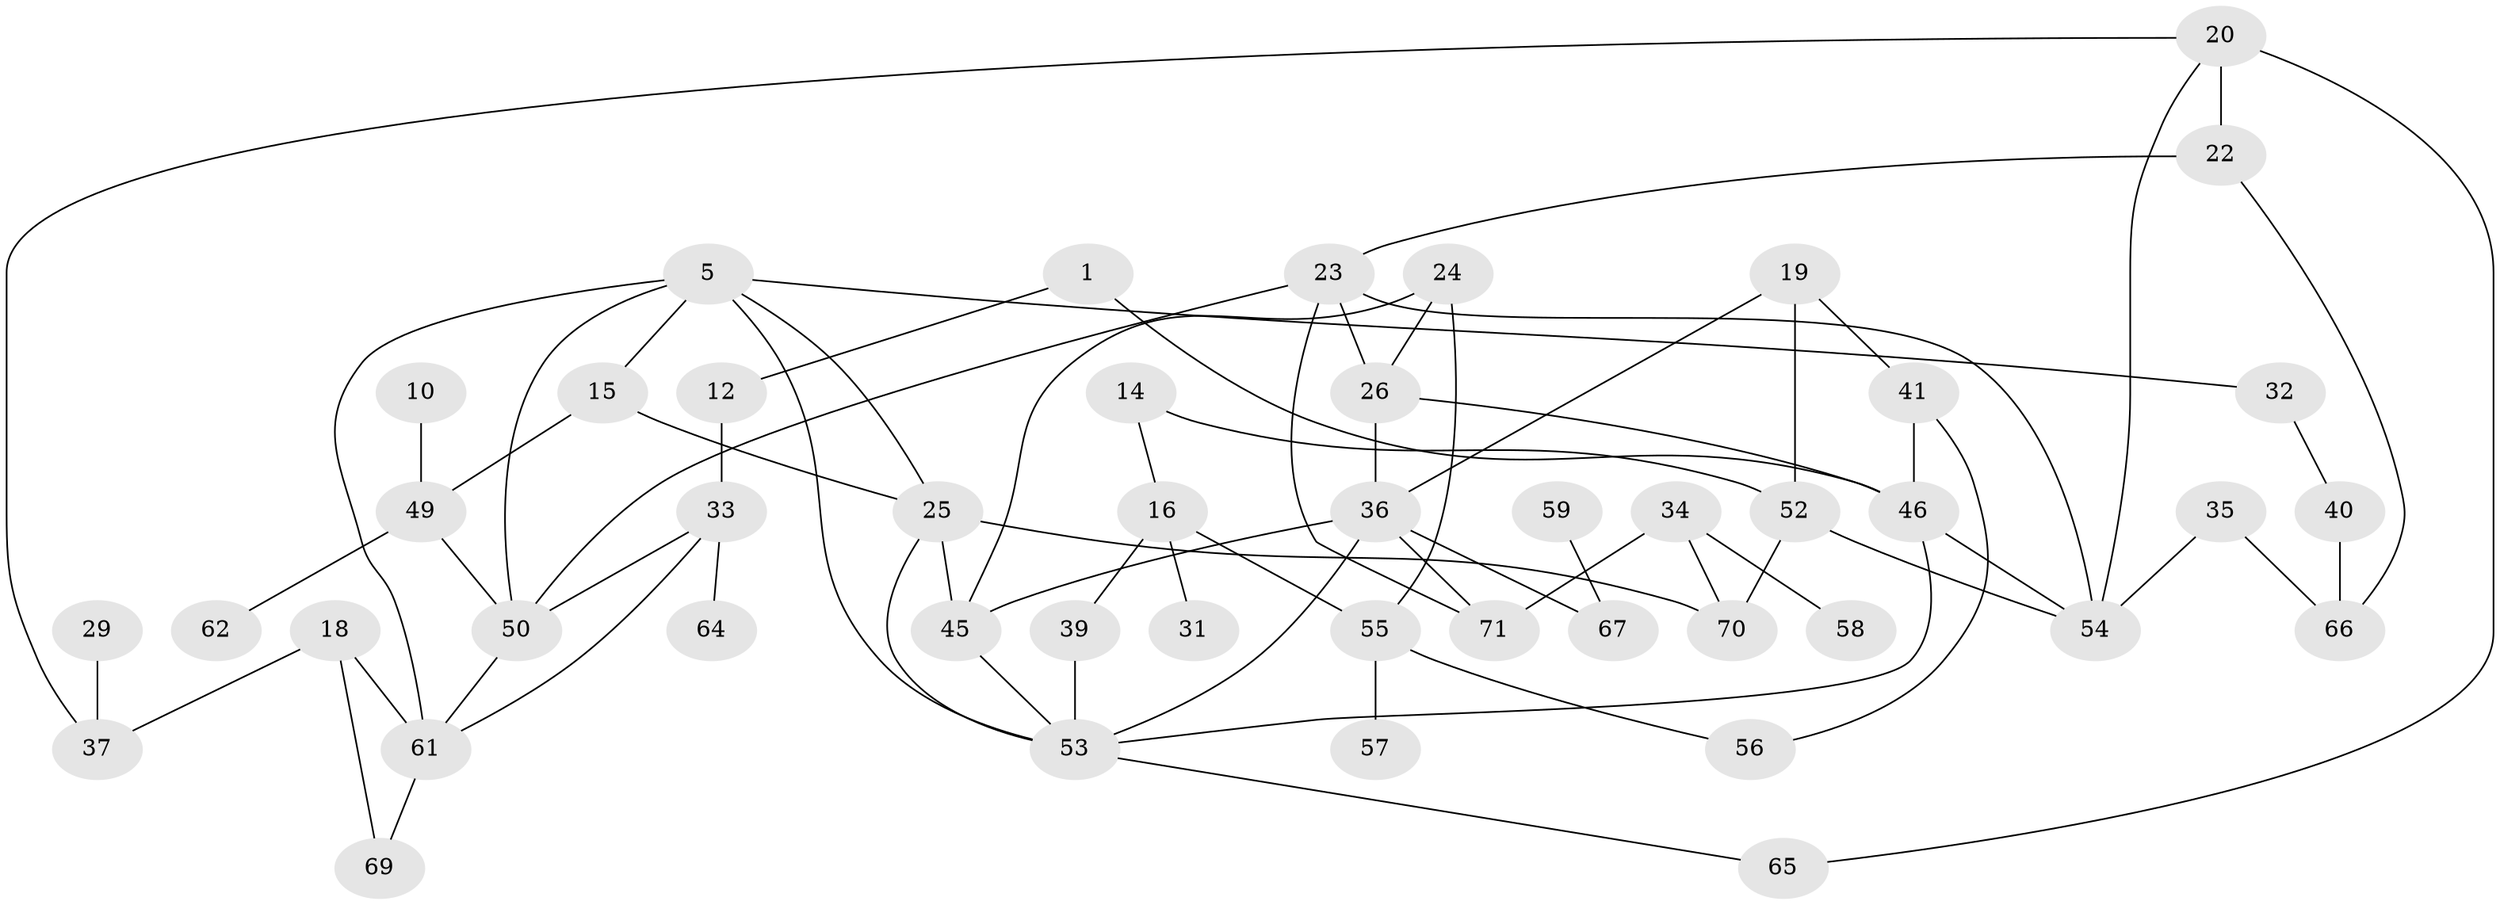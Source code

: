 // original degree distribution, {2: 0.2978723404255319, 4: 0.11347517730496454, 1: 0.20567375886524822, 0: 0.14893617021276595, 6: 0.028368794326241134, 3: 0.1773049645390071, 5: 0.028368794326241134}
// Generated by graph-tools (version 1.1) at 2025/00/03/09/25 03:00:52]
// undirected, 47 vertices, 72 edges
graph export_dot {
graph [start="1"]
  node [color=gray90,style=filled];
  1;
  5;
  10;
  12;
  14;
  15;
  16;
  18;
  19;
  20;
  22;
  23;
  24;
  25;
  26;
  29;
  31;
  32;
  33;
  34;
  35;
  36;
  37;
  39;
  40;
  41;
  45;
  46;
  49;
  50;
  52;
  53;
  54;
  55;
  56;
  57;
  58;
  59;
  61;
  62;
  64;
  65;
  66;
  67;
  69;
  70;
  71;
  1 -- 12 [weight=1.0];
  1 -- 46 [weight=1.0];
  5 -- 15 [weight=1.0];
  5 -- 25 [weight=1.0];
  5 -- 32 [weight=1.0];
  5 -- 50 [weight=1.0];
  5 -- 53 [weight=1.0];
  5 -- 61 [weight=1.0];
  10 -- 49 [weight=1.0];
  12 -- 33 [weight=1.0];
  14 -- 16 [weight=1.0];
  14 -- 52 [weight=1.0];
  15 -- 25 [weight=1.0];
  15 -- 49 [weight=1.0];
  16 -- 31 [weight=1.0];
  16 -- 39 [weight=1.0];
  16 -- 55 [weight=1.0];
  18 -- 37 [weight=1.0];
  18 -- 61 [weight=2.0];
  18 -- 69 [weight=1.0];
  19 -- 36 [weight=1.0];
  19 -- 41 [weight=1.0];
  19 -- 52 [weight=1.0];
  20 -- 22 [weight=2.0];
  20 -- 37 [weight=1.0];
  20 -- 54 [weight=1.0];
  20 -- 65 [weight=1.0];
  22 -- 23 [weight=1.0];
  22 -- 66 [weight=1.0];
  23 -- 26 [weight=1.0];
  23 -- 50 [weight=1.0];
  23 -- 54 [weight=1.0];
  23 -- 71 [weight=1.0];
  24 -- 26 [weight=1.0];
  24 -- 45 [weight=1.0];
  24 -- 55 [weight=1.0];
  25 -- 45 [weight=1.0];
  25 -- 53 [weight=1.0];
  25 -- 70 [weight=1.0];
  26 -- 36 [weight=1.0];
  26 -- 46 [weight=1.0];
  29 -- 37 [weight=1.0];
  32 -- 40 [weight=1.0];
  33 -- 50 [weight=1.0];
  33 -- 61 [weight=1.0];
  33 -- 64 [weight=1.0];
  34 -- 58 [weight=1.0];
  34 -- 70 [weight=1.0];
  34 -- 71 [weight=1.0];
  35 -- 54 [weight=1.0];
  35 -- 66 [weight=1.0];
  36 -- 45 [weight=1.0];
  36 -- 53 [weight=1.0];
  36 -- 67 [weight=1.0];
  36 -- 71 [weight=2.0];
  39 -- 53 [weight=1.0];
  40 -- 66 [weight=1.0];
  41 -- 46 [weight=1.0];
  41 -- 56 [weight=1.0];
  45 -- 53 [weight=1.0];
  46 -- 53 [weight=1.0];
  46 -- 54 [weight=1.0];
  49 -- 50 [weight=1.0];
  49 -- 62 [weight=2.0];
  50 -- 61 [weight=1.0];
  52 -- 54 [weight=1.0];
  52 -- 70 [weight=1.0];
  53 -- 65 [weight=1.0];
  55 -- 56 [weight=1.0];
  55 -- 57 [weight=1.0];
  59 -- 67 [weight=1.0];
  61 -- 69 [weight=1.0];
}
